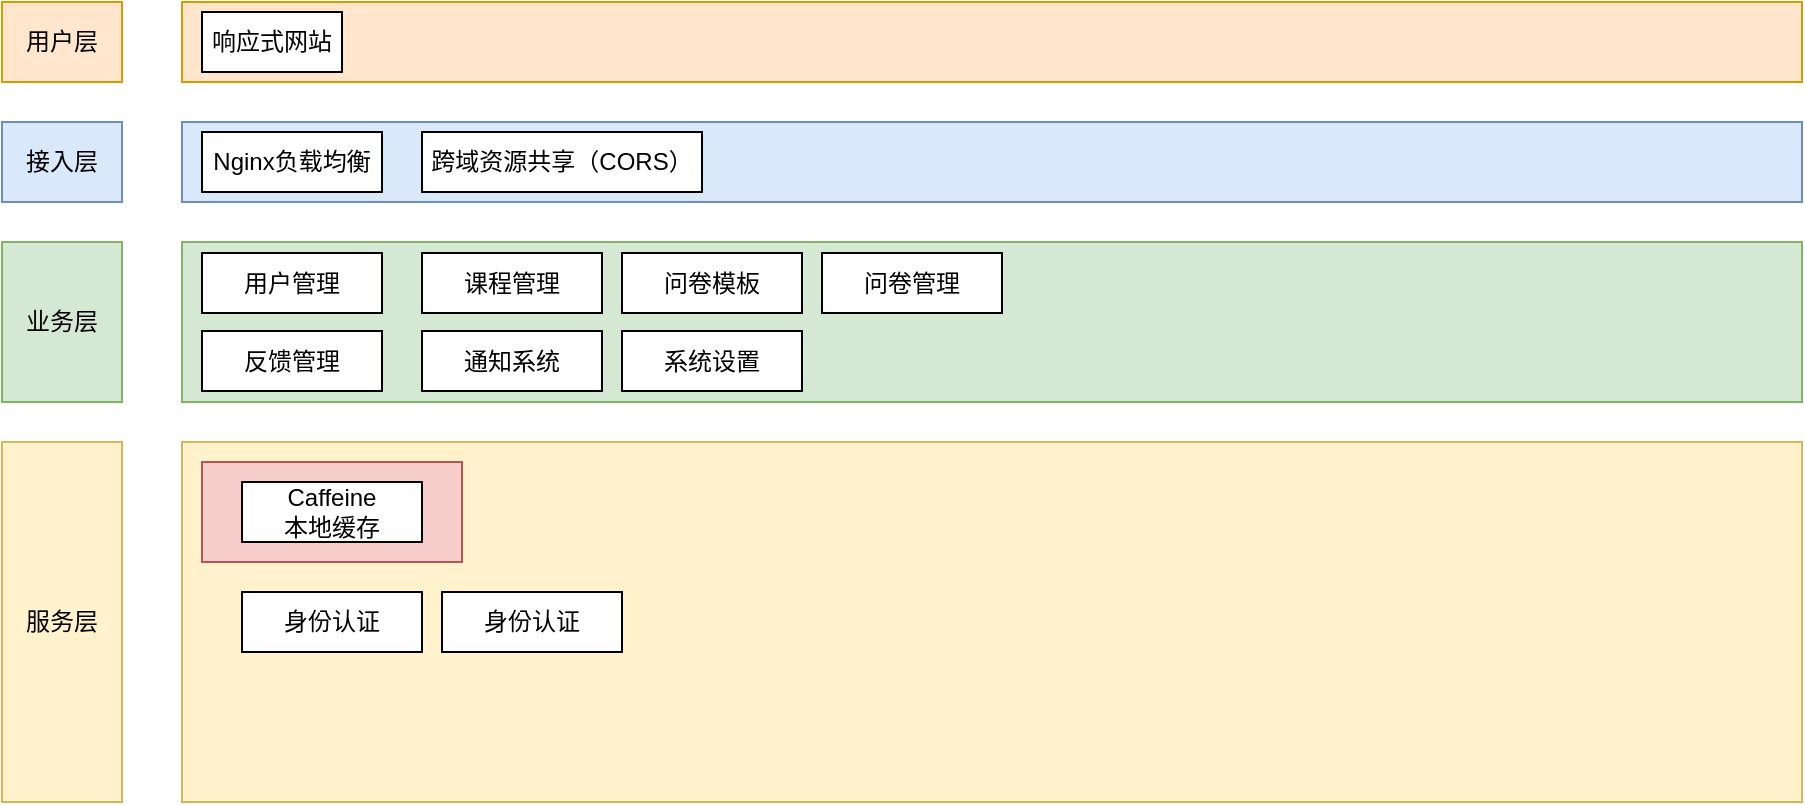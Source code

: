 <mxfile version="26.1.1">
  <diagram id="prtHgNgQTEPvFCAcTncT" name="Page-1">
    <mxGraphModel dx="1050" dy="565" grid="1" gridSize="10" guides="1" tooltips="1" connect="1" arrows="1" fold="1" page="1" pageScale="1" pageWidth="827" pageHeight="1169" math="0" shadow="0">
      <root>
        <mxCell id="0" />
        <mxCell id="1" parent="0" />
        <mxCell id="aHkYz6bdVNfBAJ9LZjZX-3" value="用户层" style="rounded=0;whiteSpace=wrap;html=1;fillColor=#ffe6cc;strokeColor=#d79b00;" vertex="1" parent="1">
          <mxGeometry x="50" y="40" width="60" height="40" as="geometry" />
        </mxCell>
        <mxCell id="aHkYz6bdVNfBAJ9LZjZX-4" value="" style="rounded=0;whiteSpace=wrap;html=1;fillColor=#ffe6cc;strokeColor=#d79b00;" vertex="1" parent="1">
          <mxGeometry x="140" y="40" width="810" height="40" as="geometry" />
        </mxCell>
        <mxCell id="aHkYz6bdVNfBAJ9LZjZX-5" value="响应式网站" style="rounded=0;whiteSpace=wrap;html=1;" vertex="1" parent="1">
          <mxGeometry x="150" y="45" width="70" height="30" as="geometry" />
        </mxCell>
        <mxCell id="aHkYz6bdVNfBAJ9LZjZX-6" value="接入层" style="rounded=0;whiteSpace=wrap;html=1;fillColor=#dae8fc;strokeColor=#6c8ebf;" vertex="1" parent="1">
          <mxGeometry x="50" y="100" width="60" height="40" as="geometry" />
        </mxCell>
        <mxCell id="aHkYz6bdVNfBAJ9LZjZX-7" value="" style="rounded=0;whiteSpace=wrap;html=1;fillColor=#dae8fc;strokeColor=#6c8ebf;" vertex="1" parent="1">
          <mxGeometry x="140" y="100" width="810" height="40" as="geometry" />
        </mxCell>
        <mxCell id="aHkYz6bdVNfBAJ9LZjZX-8" value="Nginx负载均衡" style="rounded=0;whiteSpace=wrap;html=1;" vertex="1" parent="1">
          <mxGeometry x="150" y="105" width="90" height="30" as="geometry" />
        </mxCell>
        <mxCell id="aHkYz6bdVNfBAJ9LZjZX-9" value="跨域资源共享（CORS）" style="rounded=0;whiteSpace=wrap;html=1;" vertex="1" parent="1">
          <mxGeometry x="260" y="105" width="140" height="30" as="geometry" />
        </mxCell>
        <mxCell id="aHkYz6bdVNfBAJ9LZjZX-10" value="业务层" style="rounded=0;whiteSpace=wrap;html=1;fillColor=#d5e8d4;strokeColor=#82b366;" vertex="1" parent="1">
          <mxGeometry x="50" y="160" width="60" height="80" as="geometry" />
        </mxCell>
        <mxCell id="aHkYz6bdVNfBAJ9LZjZX-11" value="" style="rounded=0;whiteSpace=wrap;html=1;fillColor=#d5e8d4;strokeColor=#82b366;" vertex="1" parent="1">
          <mxGeometry x="140" y="160" width="810" height="80" as="geometry" />
        </mxCell>
        <mxCell id="aHkYz6bdVNfBAJ9LZjZX-13" value="用户管理" style="rounded=0;whiteSpace=wrap;html=1;" vertex="1" parent="1">
          <mxGeometry x="150" y="165.5" width="90" height="30" as="geometry" />
        </mxCell>
        <mxCell id="aHkYz6bdVNfBAJ9LZjZX-14" value="课程管理" style="rounded=0;whiteSpace=wrap;html=1;" vertex="1" parent="1">
          <mxGeometry x="260" y="165.5" width="90" height="30" as="geometry" />
        </mxCell>
        <mxCell id="aHkYz6bdVNfBAJ9LZjZX-15" value="问卷模板" style="rounded=0;whiteSpace=wrap;html=1;" vertex="1" parent="1">
          <mxGeometry x="360" y="165.5" width="90" height="30" as="geometry" />
        </mxCell>
        <mxCell id="aHkYz6bdVNfBAJ9LZjZX-16" value="问卷管理" style="rounded=0;whiteSpace=wrap;html=1;" vertex="1" parent="1">
          <mxGeometry x="460" y="165.5" width="90" height="30" as="geometry" />
        </mxCell>
        <mxCell id="aHkYz6bdVNfBAJ9LZjZX-17" value="反馈管理" style="rounded=0;whiteSpace=wrap;html=1;" vertex="1" parent="1">
          <mxGeometry x="150" y="204.5" width="90" height="30" as="geometry" />
        </mxCell>
        <mxCell id="aHkYz6bdVNfBAJ9LZjZX-18" value="通知系统" style="rounded=0;whiteSpace=wrap;html=1;" vertex="1" parent="1">
          <mxGeometry x="260" y="204.5" width="90" height="30" as="geometry" />
        </mxCell>
        <mxCell id="aHkYz6bdVNfBAJ9LZjZX-19" value="系统设置" style="rounded=0;whiteSpace=wrap;html=1;" vertex="1" parent="1">
          <mxGeometry x="360" y="204.5" width="90" height="30" as="geometry" />
        </mxCell>
        <mxCell id="aHkYz6bdVNfBAJ9LZjZX-20" value="服务层" style="rounded=0;whiteSpace=wrap;html=1;fillColor=#fff2cc;strokeColor=#d6b656;" vertex="1" parent="1">
          <mxGeometry x="50" y="260" width="60" height="180" as="geometry" />
        </mxCell>
        <mxCell id="aHkYz6bdVNfBAJ9LZjZX-21" value="" style="rounded=0;whiteSpace=wrap;html=1;fillColor=#fff2cc;strokeColor=#d6b656;" vertex="1" parent="1">
          <mxGeometry x="140" y="260" width="810" height="180" as="geometry" />
        </mxCell>
        <mxCell id="aHkYz6bdVNfBAJ9LZjZX-23" value="身份认证" style="rounded=0;whiteSpace=wrap;html=1;" vertex="1" parent="1">
          <mxGeometry x="170" y="335" width="90" height="30" as="geometry" />
        </mxCell>
        <mxCell id="aHkYz6bdVNfBAJ9LZjZX-25" value="" style="rounded=0;whiteSpace=wrap;html=1;fillColor=#f8cecc;strokeColor=#b85450;" vertex="1" parent="1">
          <mxGeometry x="150" y="270" width="130" height="50" as="geometry" />
        </mxCell>
        <mxCell id="aHkYz6bdVNfBAJ9LZjZX-27" value="Caffeine&lt;div&gt;本地缓存&lt;/div&gt;" style="rounded=0;whiteSpace=wrap;html=1;" vertex="1" parent="1">
          <mxGeometry x="170" y="280" width="90" height="30" as="geometry" />
        </mxCell>
        <mxCell id="aHkYz6bdVNfBAJ9LZjZX-28" value="身份认证" style="rounded=0;whiteSpace=wrap;html=1;" vertex="1" parent="1">
          <mxGeometry x="270" y="335" width="90" height="30" as="geometry" />
        </mxCell>
      </root>
    </mxGraphModel>
  </diagram>
</mxfile>
